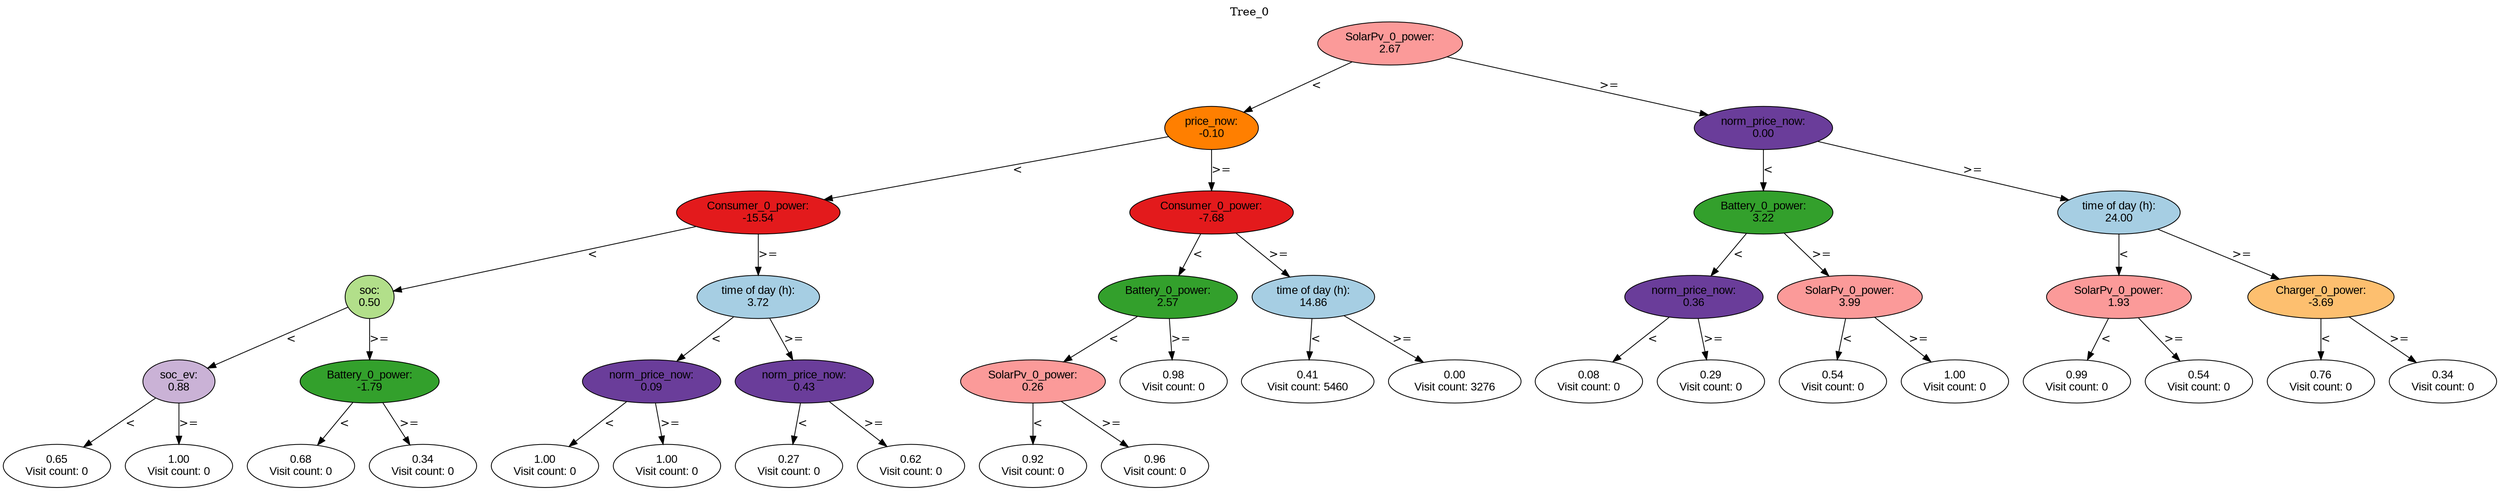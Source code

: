 digraph BST {
    node [fontname="Arial" style=filled colorscheme=paired12];
    0 [ label = "SolarPv_0_power:
2.67" fillcolor=5];
    1 [ label = "price_now:
-0.10" fillcolor=8];
    2 [ label = "Consumer_0_power:
-15.54" fillcolor=6];
    3 [ label = "soc:
0.50" fillcolor=3];
    4 [ label = "soc_ev:
0.88" fillcolor=9];
    5 [ label = "0.65
Visit count: 0" fillcolor=white];
    6 [ label = "1.00
Visit count: 0" fillcolor=white];
    7 [ label = "Battery_0_power:
-1.79" fillcolor=4];
    8 [ label = "0.68
Visit count: 0" fillcolor=white];
    9 [ label = "0.34
Visit count: 0" fillcolor=white];
    10 [ label = "time of day (h):
3.72" fillcolor=1];
    11 [ label = "norm_price_now:
0.09" fillcolor=10];
    12 [ label = "1.00
Visit count: 0" fillcolor=white];
    13 [ label = "1.00
Visit count: 0" fillcolor=white];
    14 [ label = "norm_price_now:
0.43" fillcolor=10];
    15 [ label = "0.27
Visit count: 0" fillcolor=white];
    16 [ label = "0.62
Visit count: 0" fillcolor=white];
    17 [ label = "Consumer_0_power:
-7.68" fillcolor=6];
    18 [ label = "Battery_0_power:
2.57" fillcolor=4];
    19 [ label = "SolarPv_0_power:
0.26" fillcolor=5];
    20 [ label = "0.92
Visit count: 0" fillcolor=white];
    21 [ label = "0.96
Visit count: 0" fillcolor=white];
    22 [ label = "0.98
Visit count: 0" fillcolor=white];
    23 [ label = "time of day (h):
14.86" fillcolor=1];
    24 [ label = "0.41
Visit count: 5460" fillcolor=white];
    25 [ label = "0.00
Visit count: 3276" fillcolor=white];
    26 [ label = "norm_price_now:
0.00" fillcolor=10];
    27 [ label = "Battery_0_power:
3.22" fillcolor=4];
    28 [ label = "norm_price_now:
0.36" fillcolor=10];
    29 [ label = "0.08
Visit count: 0" fillcolor=white];
    30 [ label = "0.29
Visit count: 0" fillcolor=white];
    31 [ label = "SolarPv_0_power:
3.99" fillcolor=5];
    32 [ label = "0.54
Visit count: 0" fillcolor=white];
    33 [ label = "1.00
Visit count: 0" fillcolor=white];
    34 [ label = "time of day (h):
24.00" fillcolor=1];
    35 [ label = "SolarPv_0_power:
1.93" fillcolor=5];
    36 [ label = "0.99
Visit count: 0" fillcolor=white];
    37 [ label = "0.54
Visit count: 0" fillcolor=white];
    38 [ label = "Charger_0_power:
-3.69" fillcolor=7];
    39 [ label = "0.76
Visit count: 0" fillcolor=white];
    40 [ label = "0.34
Visit count: 0" fillcolor=white];

    0  -> 1[ label = "<"];
    0  -> 26[ label = ">="];
    1  -> 2[ label = "<"];
    1  -> 17[ label = ">="];
    2  -> 3[ label = "<"];
    2  -> 10[ label = ">="];
    3  -> 4[ label = "<"];
    3  -> 7[ label = ">="];
    4  -> 5[ label = "<"];
    4  -> 6[ label = ">="];
    7  -> 8[ label = "<"];
    7  -> 9[ label = ">="];
    10  -> 11[ label = "<"];
    10  -> 14[ label = ">="];
    11  -> 12[ label = "<"];
    11  -> 13[ label = ">="];
    14  -> 15[ label = "<"];
    14  -> 16[ label = ">="];
    17  -> 18[ label = "<"];
    17  -> 23[ label = ">="];
    18  -> 19[ label = "<"];
    18  -> 22[ label = ">="];
    19  -> 20[ label = "<"];
    19  -> 21[ label = ">="];
    23  -> 24[ label = "<"];
    23  -> 25[ label = ">="];
    26  -> 27[ label = "<"];
    26  -> 34[ label = ">="];
    27  -> 28[ label = "<"];
    27  -> 31[ label = ">="];
    28  -> 29[ label = "<"];
    28  -> 30[ label = ">="];
    31  -> 32[ label = "<"];
    31  -> 33[ label = ">="];
    34  -> 35[ label = "<"];
    34  -> 38[ label = ">="];
    35  -> 36[ label = "<"];
    35  -> 37[ label = ">="];
    38  -> 39[ label = "<"];
    38  -> 40[ label = ">="];

    labelloc="t";
    label="Tree_0";
}